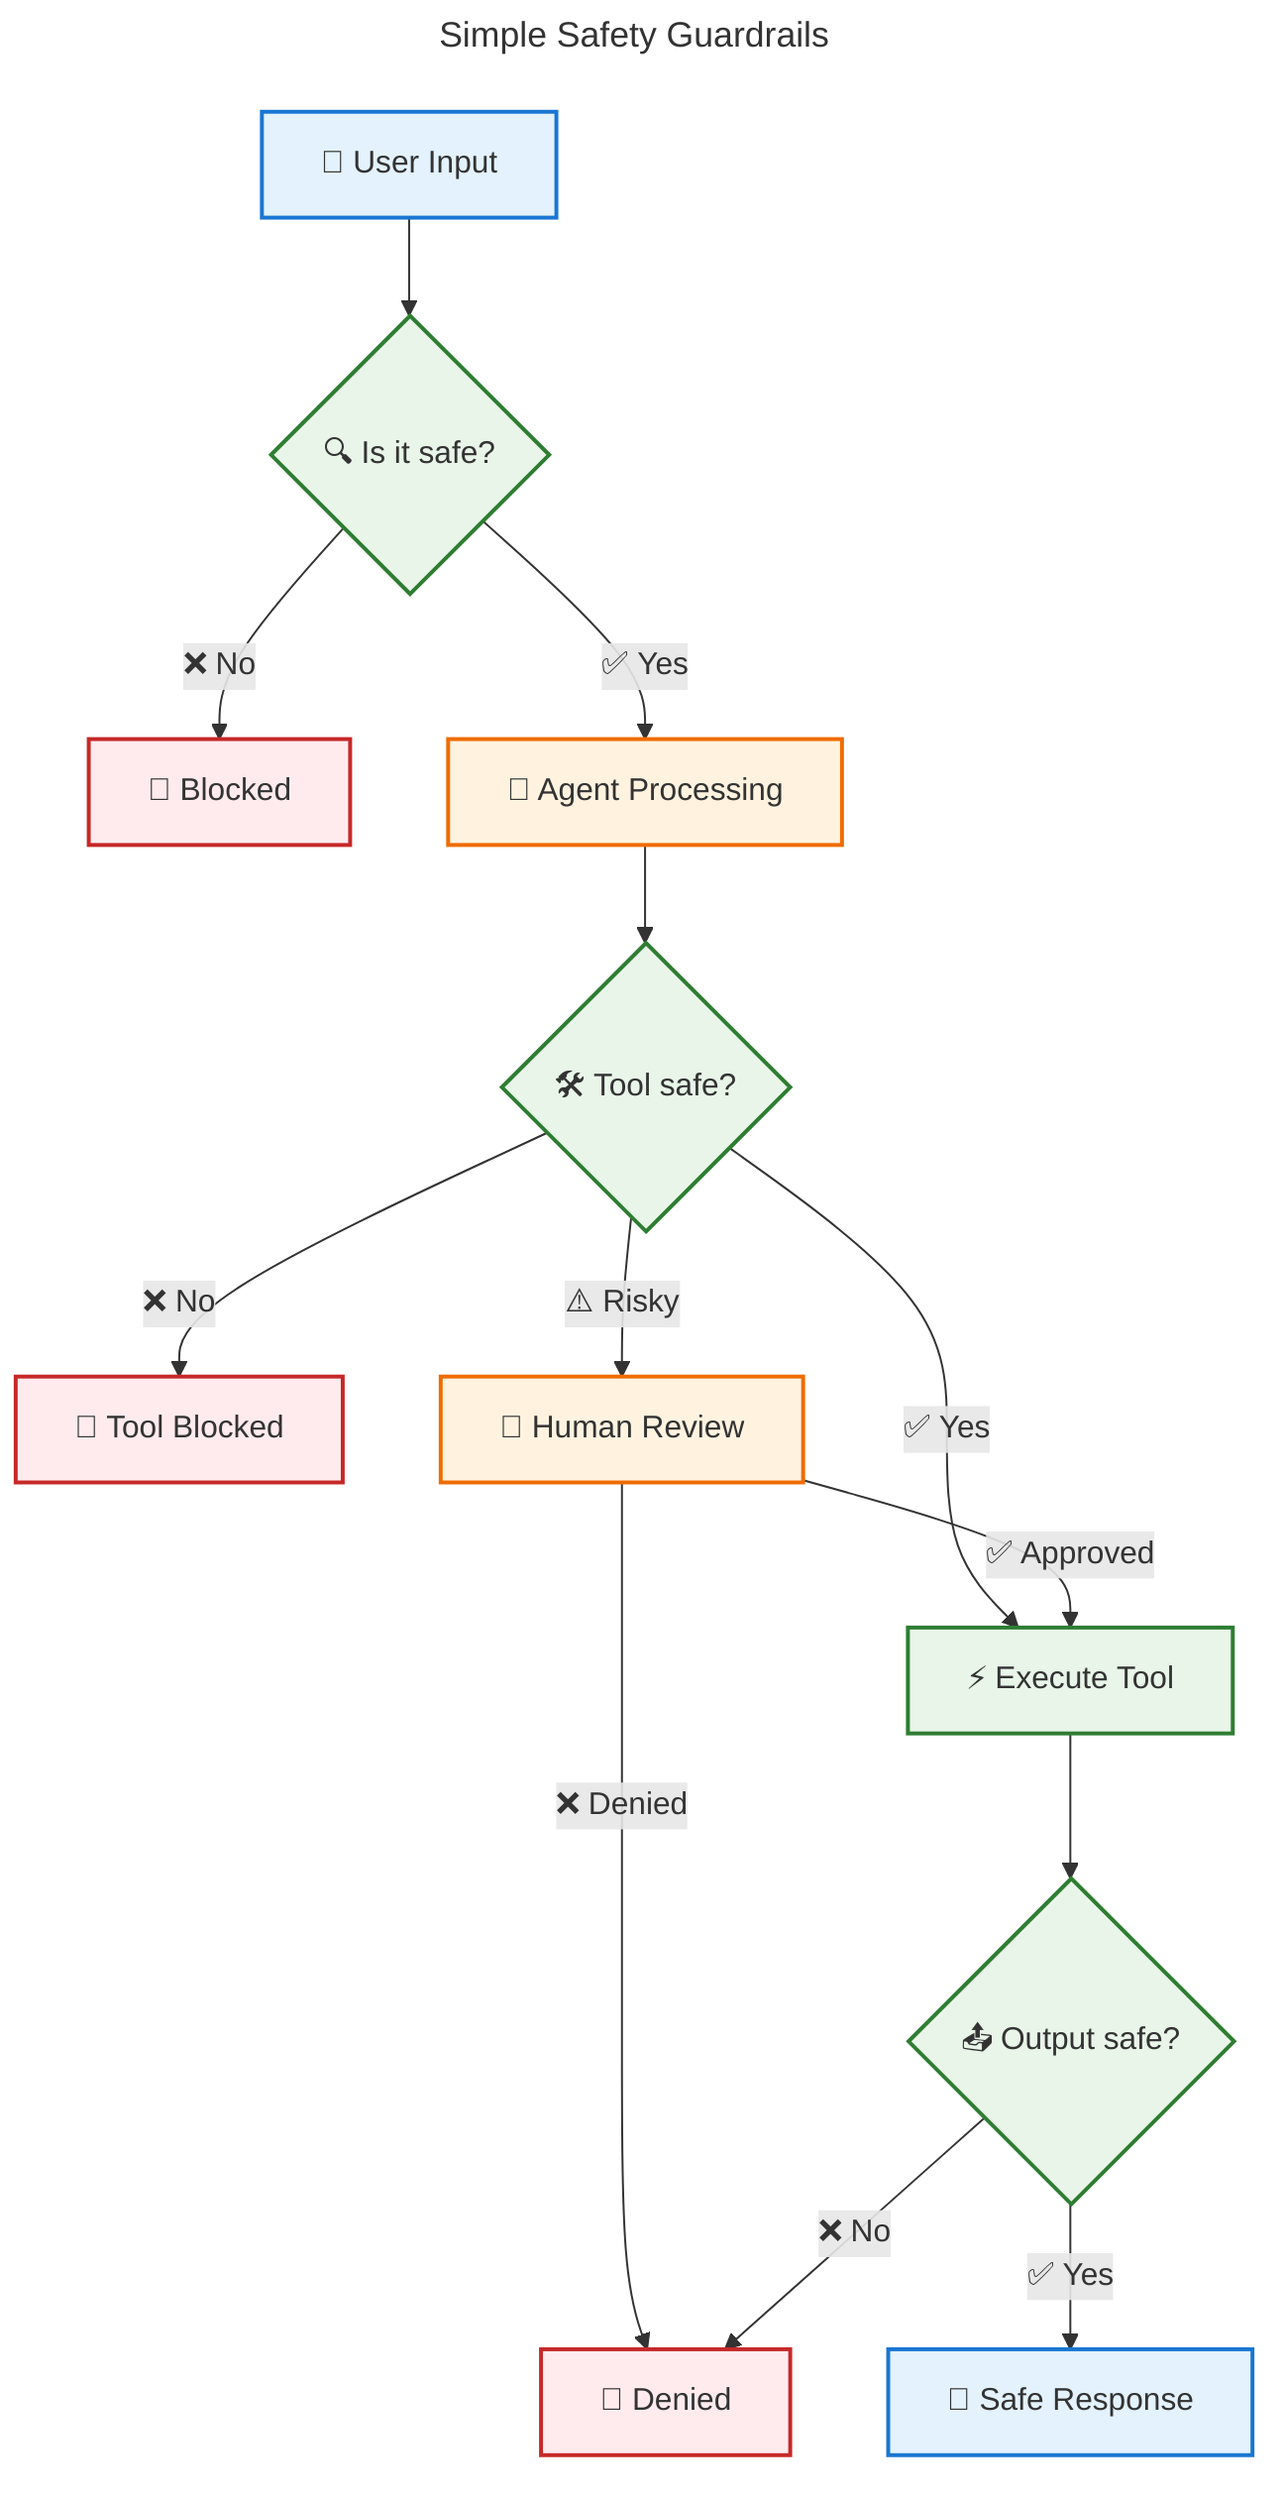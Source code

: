 ---
title: "Simple Safety Guardrails"
---
flowchart TD
    %% Input validation
    Input[👤 User Input] --> Check1{🔍 Is it safe?}
    Check1 -->|❌ No| Block1[🚫 Blocked]
    Check1 -->|✅ Yes| Process[🤖 Agent Processing]
    
    %% Tool safety
    Process --> Check2{🛠️ Tool safe?}
    Check2 -->|❌ No| Block2[🚫 Tool Blocked]
    Check2 -->|⚠️ Risky| Human[👥 Human Review]
    Check2 -->|✅ Yes| Execute[⚡ Execute Tool]
    Human -->|✅ Approved| Execute
    Human -->|❌ Denied| Block3[🚫 Denied]
    
    %% Output validation
    Execute --> Check3{📤 Output safe?}
    Check3 -->|❌ No| Block3
    Check3 -->|✅ Yes| Response[📨 Safe Response]
    
    %% Styling
    classDef inputClass fill:#e3f2fd,stroke:#1976d2,stroke-width:2px
    classDef safeClass fill:#e8f5e8,stroke:#2e7d32,stroke-width:2px
    classDef blockClass fill:#ffebee,stroke:#c62828,stroke-width:2px
    classDef processClass fill:#fff3e0,stroke:#ef6c00,stroke-width:2px
    
    class Input,Response inputClass
    class Check1,Check2,Check3,Execute safeClass
    class Block1,Block2,Block3 blockClass
    class Process,Human processClass